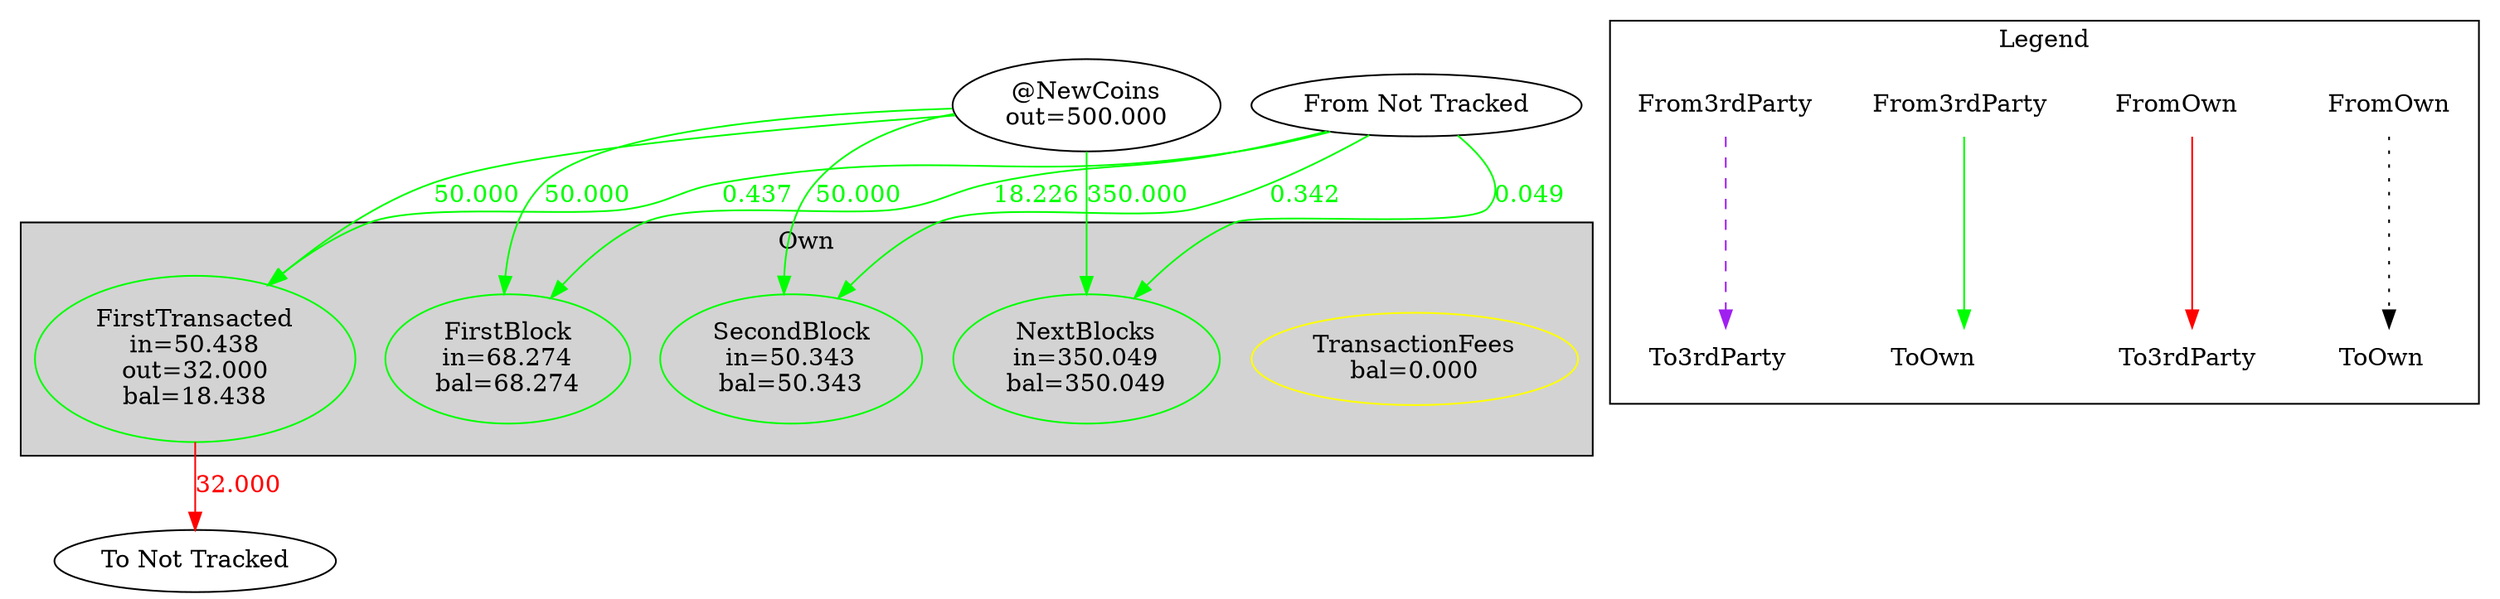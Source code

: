 strict digraph "" {
	graph [landscape=False];
	node [label="\N"];
	subgraph cluster_Own {
		graph [fillcolor=lightgrey,
			label=Own,
			style=filled
		];
		TransactionFees		 [color=yellow,
			input=0.0,
			label="TransactionFees
bal=0.000",
			output=0.0];
		FirstBlock		 [addresses="1A1zP1eP5QGefi2DMPTfTL5SLmv7DivfNa",
			color=green,
			input=68.27358700999979,
			label="FirstBlock
in=68.274
bal=68.274",
			output=0.0];
		FirstTransacted		 [addresses=",12cbQLTFMXRnSzktFkuoG3eHoMeFtpTu3S",
			color=green,
			input=50.43755933,
			label="FirstTransacted
in=50.438
out=32.000
bal=18.438",
			output=32.0];
		NextBlocks		 [addresses=",1HLoD9E4SDFFPDiYfNYnkBLQ85Y51J3Zb1,1FvzCLoTPGANNjWoUo6jUGuAG3wg1w4YjR,15ubicBBWFnvoZLT7GiU2qxjRaKJPdkDMG,1JfbZRwdDHKZmuiZgYArJZhcuuzuw2HuMu,\
1GkQmKAmHtNfnD3LHhTkewJxKHVSta4m2a,16LoW7y83wtawMg5XmT4M3Q7EdjjUmenjM,1J6PYEzr4CUoGbnXrELyHszoTSz3wCsCaj",
			color=green,
			input=350.04919900000004,
			label="NextBlocks
in=350.049
bal=350.049",
			output=0.0];
		SecondBlock		 [addresses=",12c6DSiU4Rq3P4ZxziKxzrL5LmMBrzjrJX",
			color=green,
			input=50.34333946,
			label="SecondBlock
in=50.343
bal=50.343",
			output=0.0];
	}
	subgraph ThirdParty {
		graph [label=ThirdParty];
	}
	subgraph cluster_LEGEND {
		graph [label=Legend,
			rank=sink
		];
		FromOwn		 [rankdir=LR,
			shape=plaintext];
		"ToOwn  "		 [rankdir=LR,
			shape=plaintext];
		FromOwn -> "ToOwn  "		 [rankdir=LR,
			style=dotted];
		"FromOwn    "		 [rankdir=LR,
			shape=plaintext];
		"To3rdParty "		 [rankdir=LR,
			shape=plaintext];
		"FromOwn    " -> "To3rdParty "		 [color=red,
			rankdir=LR];
		"From3rdParty "		 [rankdir=LR,
			shape=plaintext];
		"ToOwn        "		 [rankdir=LR,
			shape=plaintext];
		"From3rdParty " -> "ToOwn        "		 [color=green,
			rankdir=LR];
		From3rdParty		 [rankdir=LR,
			shape=plaintext];
		"To3rdParty  "		 [rankdir=LR,
			shape=plaintext];
		From3rdParty -> "To3rdParty  "		 [color=purple,
			rankdir=LR,
			style=dashed];
	}
	"@NewCoins"	 [input=0.0,
		label="@NewCoins
out=500.000",
		output=500.00002335];
	"@NewCoins" -> FirstBlock	 [color=green,
		count=1,
		fontcolor=green,
		label=50.000,
		weight=50.0];
	"@NewCoins" -> FirstTransacted	 [color=green,
		count=1,
		fontcolor=green,
		label=50.000,
		weight=50.0];
	"@NewCoins" -> NextBlocks	 [color=green,
		count=7,
		fontcolor=green,
		label=350.000,
		weight=350.0];
	"@NewCoins" -> SecondBlock	 [color=green,
		count=1,
		fontcolor=green,
		label=50.000,
		weight=50.0];
	"From Not Tracked"	 [input=0.0,
		label="From Not Tracked",
		output=0.0,
		wallet=Untracked];
	"From Not Tracked" -> FirstBlock	 [color=green,
		count=502,
		fontcolor=green,
		label=18.226,
		weight=18.225551640000006];
	"From Not Tracked" -> FirstTransacted	 [color=green,
		count=36,
		fontcolor=green,
		label=0.437,
		weight=0.43740674000000007];
	"From Not Tracked" -> NextBlocks	 [color=green,
		count=19,
		fontcolor=green,
		label=0.049,
		weight=0.04872028];
	"From Not Tracked" -> SecondBlock	 [color=green,
		count=60,
		fontcolor=green,
		label=0.342,
		weight=0.34249156999999963];
	"To Not Tracked"	 [input=0.0,
		label="To Not Tracked",
		output=0.0,
		wallet=Untracked];
	FirstTransacted -> "To Not Tracked"	 [color=red,
		count=5,
		fontcolor=red,
		label=32.000,
		weight=32.0];
}
